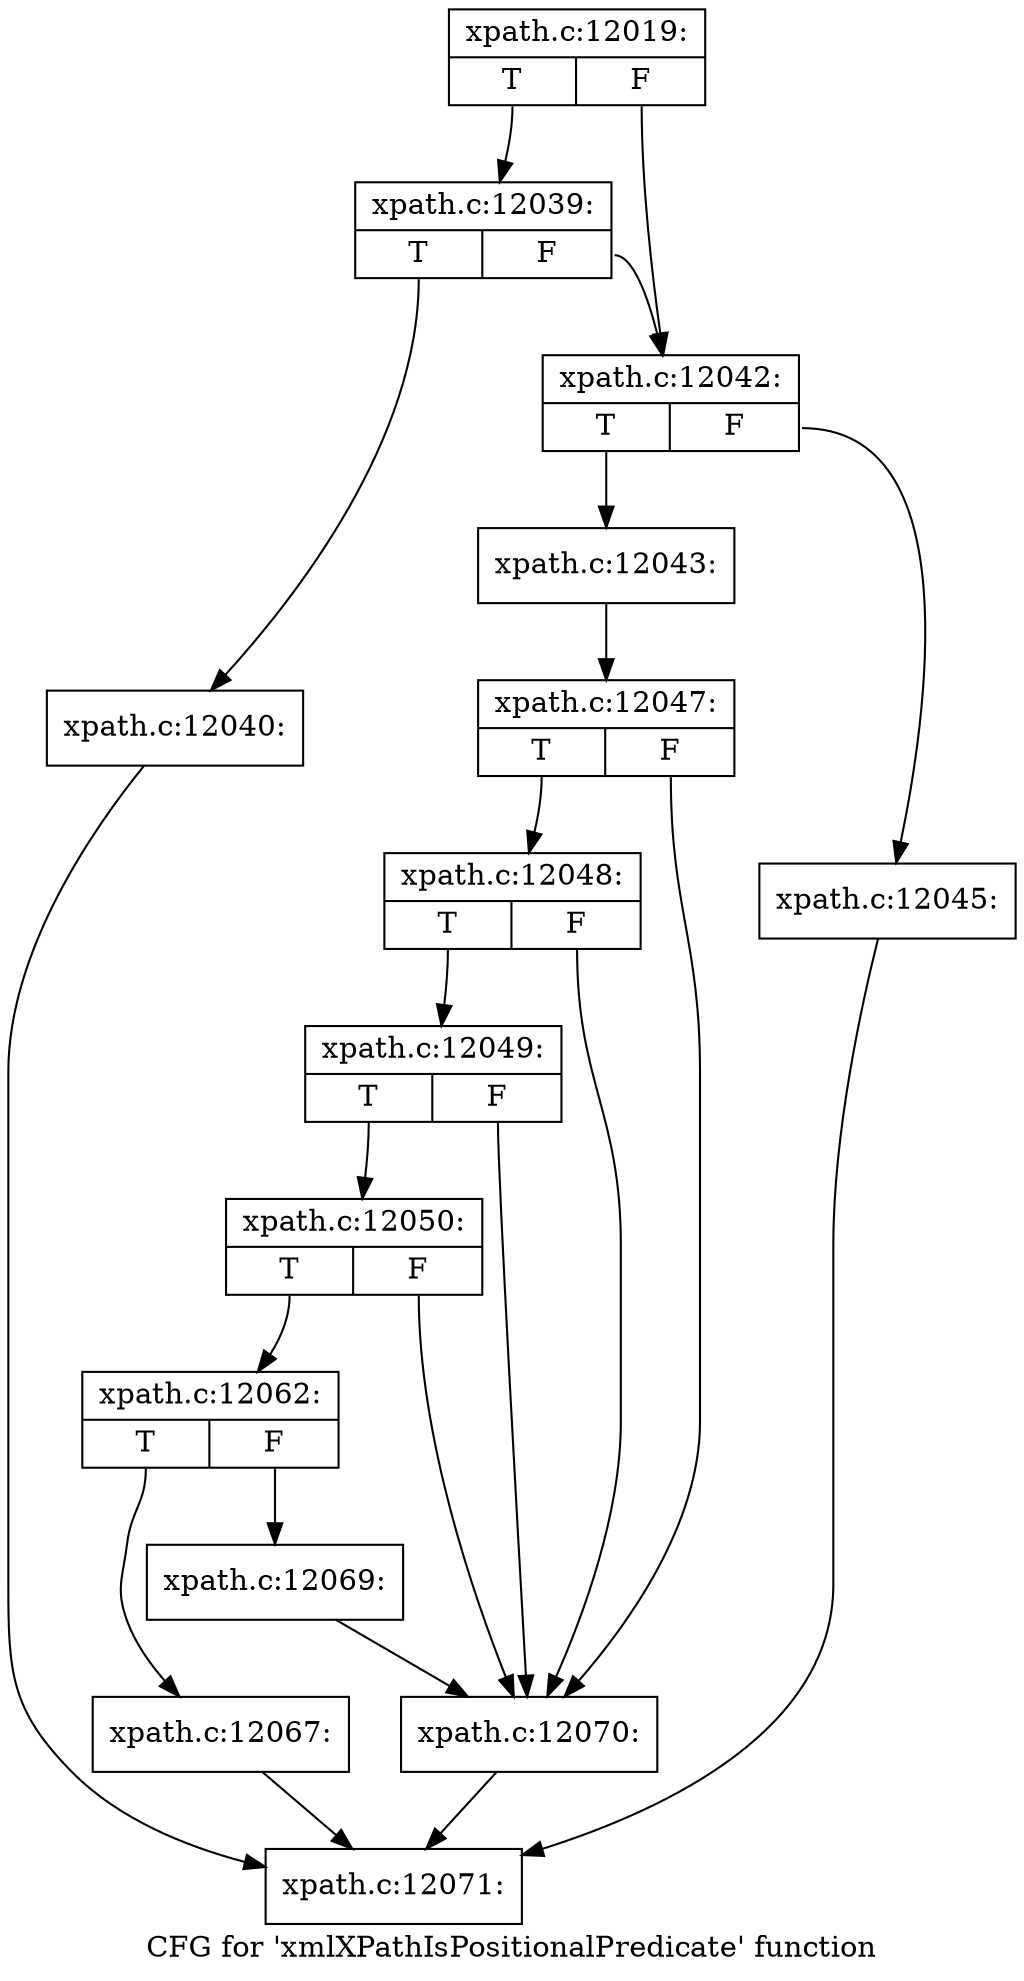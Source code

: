 digraph "CFG for 'xmlXPathIsPositionalPredicate' function" {
	label="CFG for 'xmlXPathIsPositionalPredicate' function";

	Node0x5047560 [shape=record,label="{xpath.c:12019:|{<s0>T|<s1>F}}"];
	Node0x5047560:s0 -> Node0x50486d0;
	Node0x5047560:s1 -> Node0x5048680;
	Node0x50486d0 [shape=record,label="{xpath.c:12039:|{<s0>T|<s1>F}}"];
	Node0x50486d0:s0 -> Node0x5048630;
	Node0x50486d0:s1 -> Node0x5048680;
	Node0x5048630 [shape=record,label="{xpath.c:12040:}"];
	Node0x5048630 -> Node0x5048010;
	Node0x5048680 [shape=record,label="{xpath.c:12042:|{<s0>T|<s1>F}}"];
	Node0x5048680:s0 -> Node0x5049020;
	Node0x5048680:s1 -> Node0x50490c0;
	Node0x5049020 [shape=record,label="{xpath.c:12043:}"];
	Node0x5049020 -> Node0x5049070;
	Node0x50490c0 [shape=record,label="{xpath.c:12045:}"];
	Node0x50490c0 -> Node0x5048010;
	Node0x5049070 [shape=record,label="{xpath.c:12047:|{<s0>T|<s1>F}}"];
	Node0x5049070:s0 -> Node0x504a030;
	Node0x5049070:s1 -> Node0x5049ee0;
	Node0x504a030 [shape=record,label="{xpath.c:12048:|{<s0>T|<s1>F}}"];
	Node0x504a030:s0 -> Node0x5049fb0;
	Node0x504a030:s1 -> Node0x5049ee0;
	Node0x5049fb0 [shape=record,label="{xpath.c:12049:|{<s0>T|<s1>F}}"];
	Node0x5049fb0:s0 -> Node0x5049f30;
	Node0x5049fb0:s1 -> Node0x5049ee0;
	Node0x5049f30 [shape=record,label="{xpath.c:12050:|{<s0>T|<s1>F}}"];
	Node0x5049f30:s0 -> Node0x5049e90;
	Node0x5049f30:s1 -> Node0x5049ee0;
	Node0x5049e90 [shape=record,label="{xpath.c:12062:|{<s0>T|<s1>F}}"];
	Node0x5049e90:s0 -> Node0x504b4f0;
	Node0x5049e90:s1 -> Node0x504b540;
	Node0x504b4f0 [shape=record,label="{xpath.c:12067:}"];
	Node0x504b4f0 -> Node0x5048010;
	Node0x504b540 [shape=record,label="{xpath.c:12069:}"];
	Node0x504b540 -> Node0x5049ee0;
	Node0x5049ee0 [shape=record,label="{xpath.c:12070:}"];
	Node0x5049ee0 -> Node0x5048010;
	Node0x5048010 [shape=record,label="{xpath.c:12071:}"];
}
